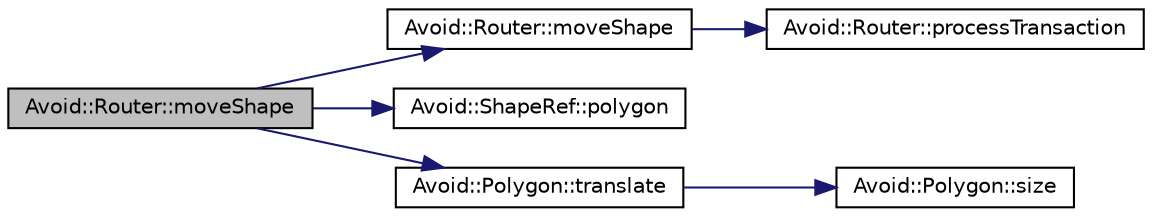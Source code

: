 digraph "Avoid::Router::moveShape"
{
  edge [fontname="Helvetica",fontsize="10",labelfontname="Helvetica",labelfontsize="10"];
  node [fontname="Helvetica",fontsize="10",shape=record];
  rankdir="LR";
  Node1 [label="Avoid::Router::moveShape",height=0.2,width=0.4,color="black", fillcolor="grey75", style="filled" fontcolor="black"];
  Node1 -> Node2 [color="midnightblue",fontsize="10",style="solid",fontname="Helvetica"];
  Node2 [label="Avoid::Router::moveShape",height=0.2,width=0.4,color="black", fillcolor="white", style="filled",URL="$classAvoid_1_1Router.html#a766c0dd498c38822cf9ea7c77af28b3d",tooltip="Move or resize an existing shape within the router scene."];
  Node2 -> Node3 [color="midnightblue",fontsize="10",style="solid",fontname="Helvetica"];
  Node3 [label="Avoid::Router::processTransaction",height=0.2,width=0.4,color="black", fillcolor="white", style="filled",URL="$classAvoid_1_1Router.html#ac4497126d8d4c76a122af565260941fc",tooltip="Finishes the current transaction and processes all the queued object changes efficiently."];
  Node1 -> Node4 [color="midnightblue",fontsize="10",style="solid",fontname="Helvetica"];
  Node4 [label="Avoid::ShapeRef::polygon",height=0.2,width=0.4,color="black", fillcolor="white", style="filled",URL="$classAvoid_1_1ShapeRef.html#a7fc77a8dfd21e19d911266258253c429",tooltip="Returns a reference to the polygon boundary of this shape."];
  Node1 -> Node5 [color="midnightblue",fontsize="10",style="solid",fontname="Helvetica"];
  Node5 [label="Avoid::Polygon::translate",height=0.2,width=0.4,color="black", fillcolor="white", style="filled",URL="$classAvoid_1_1Polygon.html#a532dd54af4b94b80ba357de07d083fac",tooltip="Translates the polygon position by a relative amount."];
  Node5 -> Node6 [color="midnightblue",fontsize="10",style="solid",fontname="Helvetica"];
  Node6 [label="Avoid::Polygon::size",height=0.2,width=0.4,color="black", fillcolor="white", style="filled",URL="$classAvoid_1_1Polygon.html#a58c011bded47396fb1bbda2c1eeb9552",tooltip="Returns the number of points in this polygon."];
}
